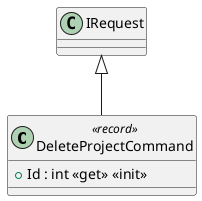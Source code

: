 @startuml
class DeleteProjectCommand <<record>> {
    + Id : int <<get>> <<init>>
}
IRequest <|-- DeleteProjectCommand
@enduml
